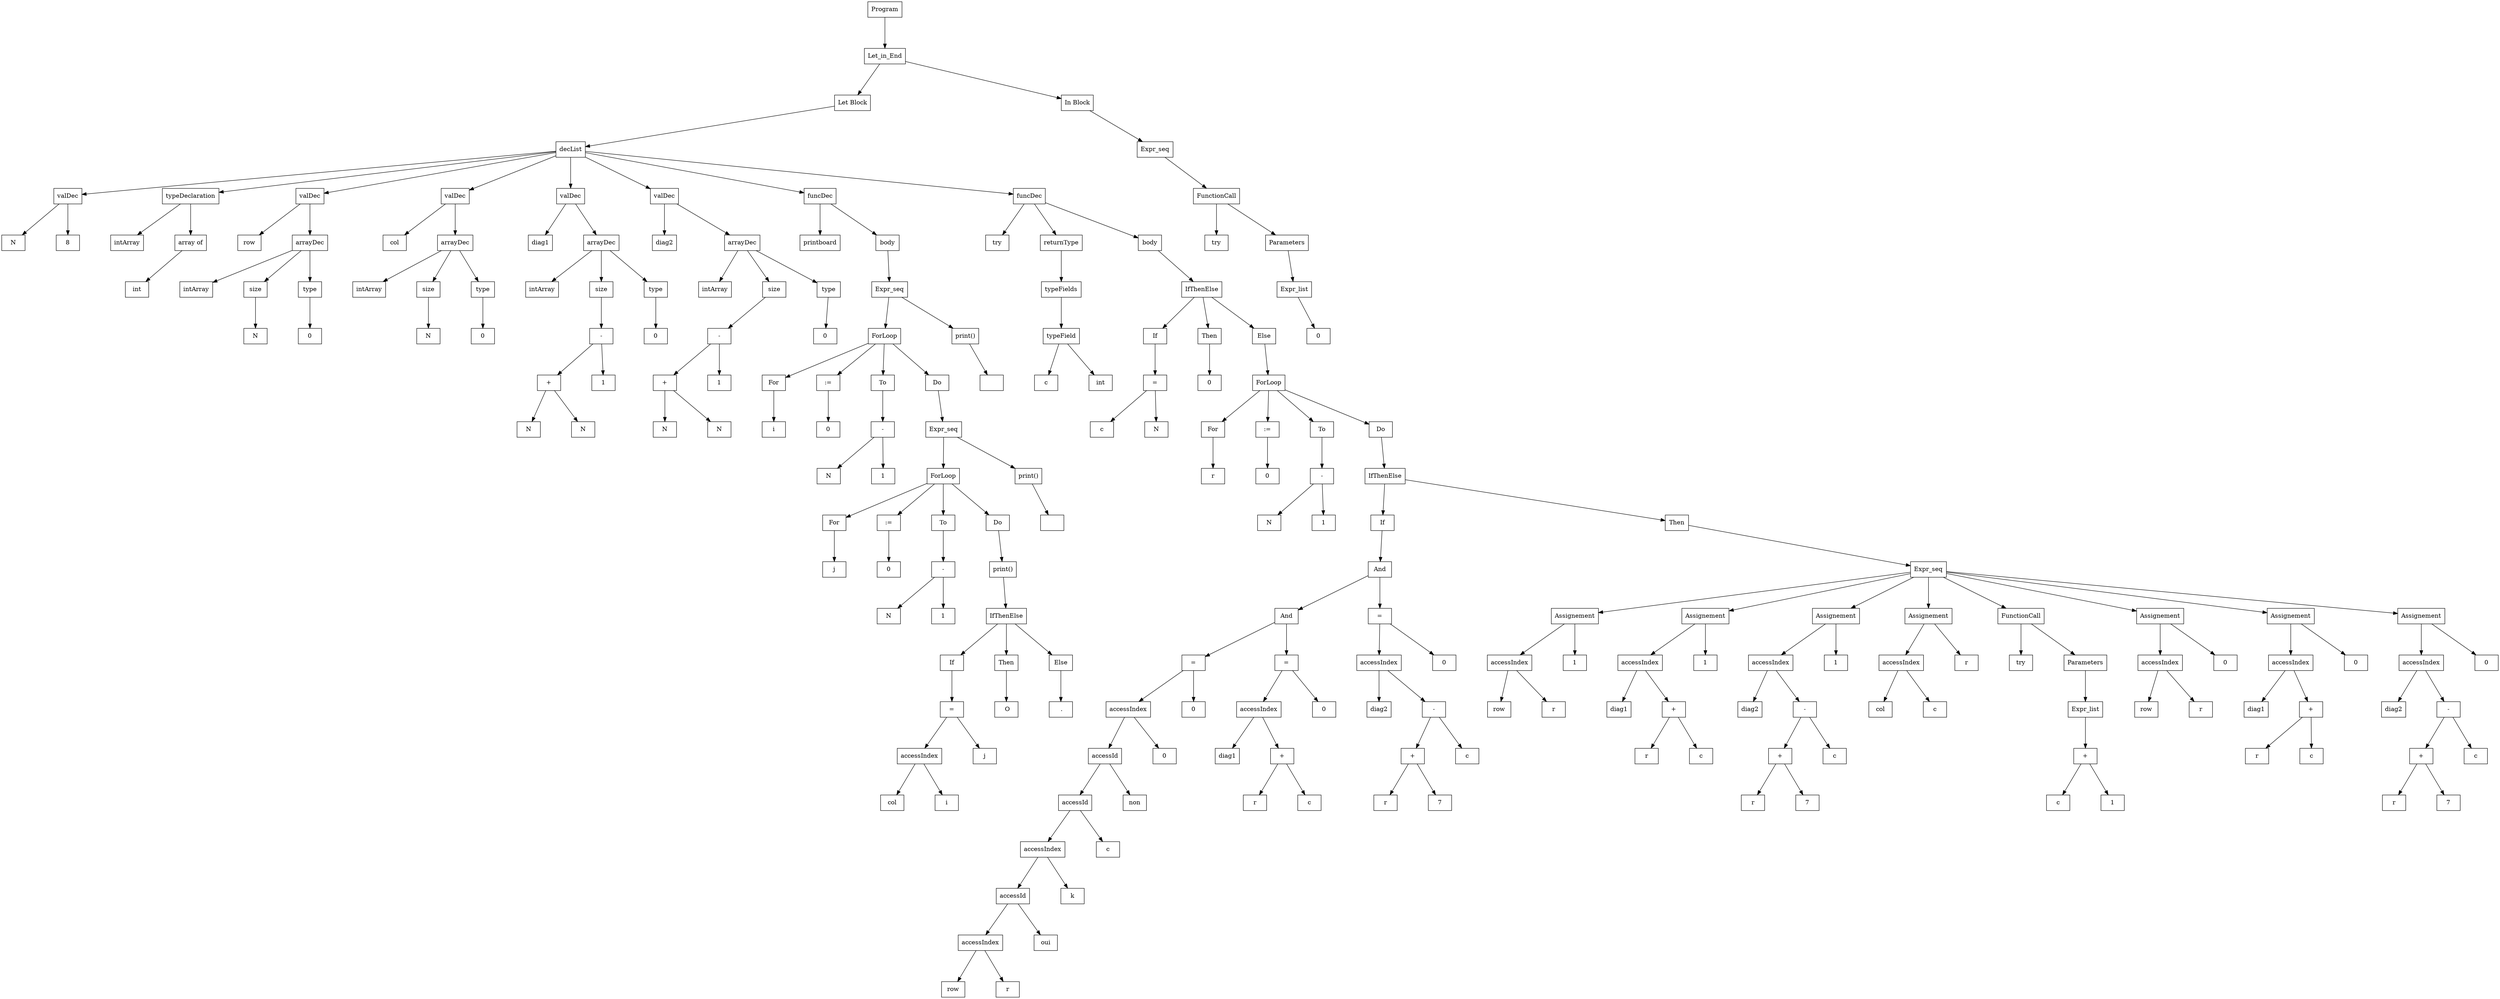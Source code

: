 digraph "ast"{

	nodesep=1;
	ranksep=1;

	N2 [label="Let Block", shape="box"];
	N3 [label="decList", shape="box"];
	N4 [label="valDec", shape="box"];
	N5 [label="N", shape="box"];
	N6 [label="8", shape="box"];
	N7 [label="typeDeclaration", shape="box"];
	N8 [label="intArray", shape="box"];
	N9 [label="array of", shape="box"];
	N10 [label="int", shape="box"];
	N11 [label="valDec", shape="box"];
	N12 [label="row", shape="box"];
	N13 [label="arrayDec", shape="box"];
	N14 [label="intArray", shape="box"];
	N15 [label="N", shape="box"];
	N16 [label="size", shape="box"];
	N17 [label="0", shape="box"];
	N18 [label="type", shape="box"];
	N19 [label="valDec", shape="box"];
	N20 [label="col", shape="box"];
	N21 [label="arrayDec", shape="box"];
	N22 [label="intArray", shape="box"];
	N23 [label="N", shape="box"];
	N24 [label="size", shape="box"];
	N25 [label="0", shape="box"];
	N26 [label="type", shape="box"];
	N27 [label="valDec", shape="box"];
	N28 [label="diag1", shape="box"];
	N29 [label="arrayDec", shape="box"];
	N30 [label="intArray", shape="box"];
	N33 [label="N", shape="box"];
	N34 [label="N", shape="box"];
	N32 [label="+", shape="box"];
	N35 [label="1", shape="box"];
	N31 [label="-", shape="box"];
	N36 [label="size", shape="box"];
	N37 [label="0", shape="box"];
	N38 [label="type", shape="box"];
	N39 [label="valDec", shape="box"];
	N40 [label="diag2", shape="box"];
	N41 [label="arrayDec", shape="box"];
	N42 [label="intArray", shape="box"];
	N45 [label="N", shape="box"];
	N46 [label="N", shape="box"];
	N44 [label="+", shape="box"];
	N47 [label="1", shape="box"];
	N43 [label="-", shape="box"];
	N48 [label="size", shape="box"];
	N49 [label="0", shape="box"];
	N50 [label="type", shape="box"];
	N51 [label="funcDec", shape="box"];
	N52 [label="printboard", shape="box"];
	N53 [label="Expr_seq", shape="box"];
	N59 [label="i", shape="box"];
	N60 [label="0", shape="box"];
	N62 [label="N", shape="box"];
	N63 [label="1", shape="box"];
	N61 [label="-", shape="box"];
	N64 [label="Expr_seq", shape="box"];
	N70 [label="j", shape="box"];
	N71 [label="0", shape="box"];
	N73 [label="N", shape="box"];
	N74 [label="1", shape="box"];
	N72 [label="-", shape="box"];
	N75 [label="print()", shape="box"];
	N76 [label="IfThenElse", shape="box"];
	N77 [label="If", shape="box"];
	N78 [label="Then", shape="box"];
	N81 [label="col", shape="box"];
	N82 [label="i", shape="box"];
	N80 [label="accessIndex", shape="box"];
	N83 [label="j", shape="box"];
	N79 [label="=", shape="box"];
	N84 [label=" O", shape="box"];
	N85 [label="Else", shape="box"];
	N86 [label=" .", shape="box"];
	N65 [label="ForLoop", shape="box"];
	N66 [label="For", shape="box"];
	N67 [label=":=", shape="box"];
	N68 [label="To", shape="box"];
	N69 [label="Do", shape="box"];
	N87 [label="print()", shape="box"];
	N88 [label="\n", shape="box"];
	N54 [label="ForLoop", shape="box"];
	N55 [label="For", shape="box"];
	N56 [label=":=", shape="box"];
	N57 [label="To", shape="box"];
	N58 [label="Do", shape="box"];
	N89 [label="print()", shape="box"];
	N90 [label="\n", shape="box"];
	N91 [label="body", shape="box"];
	N92 [label="funcDec", shape="box"];
	N93 [label="try", shape="box"];
	N94 [label="IfThenElse", shape="box"];
	N95 [label="If", shape="box"];
	N96 [label="Then", shape="box"];
	N98 [label="c", shape="box"];
	N99 [label="N", shape="box"];
	N97 [label="=", shape="box"];
	N100 [label="0", shape="box"];
	N101 [label="Else", shape="box"];
	N107 [label="r", shape="box"];
	N108 [label="0", shape="box"];
	N110 [label="N", shape="box"];
	N111 [label="1", shape="box"];
	N109 [label="-", shape="box"];
	N112 [label="IfThenElse", shape="box"];
	N113 [label="If", shape="box"];
	N114 [label="Then", shape="box"];
	N124 [label="row", shape="box"];
	N125 [label="r", shape="box"];
	N123 [label="accessIndex", shape="box"];
	N126 [label="oui", shape="box"];
	N122 [label="accessId", shape="box"];
	N127 [label="k", shape="box"];
	N121 [label="accessIndex", shape="box"];
	N128 [label="c", shape="box"];
	N120 [label="accessId", shape="box"];
	N129 [label="non", shape="box"];
	N119 [label="accessId", shape="box"];
	N130 [label="0", shape="box"];
	N118 [label="accessIndex", shape="box"];
	N131 [label="0", shape="box"];
	N117 [label="=", shape="box"];
	N134 [label="diag1", shape="box"];
	N136 [label="r", shape="box"];
	N137 [label="c", shape="box"];
	N135 [label="+", shape="box"];
	N133 [label="accessIndex", shape="box"];
	N138 [label="0", shape="box"];
	N132 [label="=", shape="box"];
	N116 [label="And", shape="box"];
	N141 [label="diag2", shape="box"];
	N144 [label="r", shape="box"];
	N145 [label="7", shape="box"];
	N143 [label="+", shape="box"];
	N146 [label="c", shape="box"];
	N142 [label="-", shape="box"];
	N140 [label="accessIndex", shape="box"];
	N147 [label="0", shape="box"];
	N139 [label="=", shape="box"];
	N115 [label="And", shape="box"];
	N148 [label="Expr_seq", shape="box"];
	N149 [label="Assignement", shape="box"];
	N151 [label="row", shape="box"];
	N152 [label="r", shape="box"];
	N150 [label="accessIndex", shape="box"];
	N153 [label="1", shape="box"];
	N154 [label="Assignement", shape="box"];
	N156 [label="diag1", shape="box"];
	N158 [label="r", shape="box"];
	N159 [label="c", shape="box"];
	N157 [label="+", shape="box"];
	N155 [label="accessIndex", shape="box"];
	N160 [label="1", shape="box"];
	N161 [label="Assignement", shape="box"];
	N163 [label="diag2", shape="box"];
	N166 [label="r", shape="box"];
	N167 [label="7", shape="box"];
	N165 [label="+", shape="box"];
	N168 [label="c", shape="box"];
	N164 [label="-", shape="box"];
	N162 [label="accessIndex", shape="box"];
	N169 [label="1", shape="box"];
	N170 [label="Assignement", shape="box"];
	N172 [label="col", shape="box"];
	N173 [label="c", shape="box"];
	N171 [label="accessIndex", shape="box"];
	N174 [label="r", shape="box"];
	N175 [label="FunctionCall", shape="box"];
	N176 [label="try", shape="box"];
	N177 [label="Parameters", shape="box"];
	N178 [label="Expr_list", shape="box"];
	N180 [label="c", shape="box"];
	N181 [label="1", shape="box"];
	N179 [label="+", shape="box"];
	N182 [label="Assignement", shape="box"];
	N184 [label="row", shape="box"];
	N185 [label="r", shape="box"];
	N183 [label="accessIndex", shape="box"];
	N186 [label="0", shape="box"];
	N187 [label="Assignement", shape="box"];
	N189 [label="diag1", shape="box"];
	N191 [label="r", shape="box"];
	N192 [label="c", shape="box"];
	N190 [label="+", shape="box"];
	N188 [label="accessIndex", shape="box"];
	N193 [label="0", shape="box"];
	N194 [label="Assignement", shape="box"];
	N196 [label="diag2", shape="box"];
	N199 [label="r", shape="box"];
	N200 [label="7", shape="box"];
	N198 [label="+", shape="box"];
	N201 [label="c", shape="box"];
	N197 [label="-", shape="box"];
	N195 [label="accessIndex", shape="box"];
	N202 [label="0", shape="box"];
	N102 [label="ForLoop", shape="box"];
	N103 [label="For", shape="box"];
	N104 [label=":=", shape="box"];
	N105 [label="To", shape="box"];
	N106 [label="Do", shape="box"];
	N203 [label="returnType", shape="box"];
	N204 [label="typeFields", shape="box"];
	N205 [label="typeField", shape="box"];
	N206 [label="c", shape="box"];
	N207 [label="int", shape="box"];
	N208 [label="body", shape="box"];
	N1 [label="Let_in_End", shape="box"];
	N209 [label="In Block", shape="box"];
	N210 [label="Expr_seq", shape="box"];
	N211 [label="FunctionCall", shape="box"];
	N212 [label="try", shape="box"];
	N213 [label="Parameters", shape="box"];
	N214 [label="Expr_list", shape="box"];
	N215 [label="0", shape="box"];
	N0 [label="Program", shape="box"];

	N4 -> N5; 
	N4 -> N6; 
	N3 -> N4; 
	N9 -> N10; 
	N7 -> N8; 
	N7 -> N9; 
	N3 -> N7; 
	N13 -> N14; 
	N13 -> N16; 
	N16 -> N15; 
	N13 -> N18; 
	N18 -> N17; 
	N11 -> N12; 
	N11 -> N13; 
	N3 -> N11; 
	N21 -> N22; 
	N21 -> N24; 
	N24 -> N23; 
	N21 -> N26; 
	N26 -> N25; 
	N19 -> N20; 
	N19 -> N21; 
	N3 -> N19; 
	N29 -> N30; 
	N32 -> N34; 
	N32 -> N33; 
	N31 -> N35; 
	N31 -> N32; 
	N29 -> N36; 
	N36 -> N31; 
	N29 -> N38; 
	N38 -> N37; 
	N27 -> N28; 
	N27 -> N29; 
	N3 -> N27; 
	N41 -> N42; 
	N44 -> N46; 
	N44 -> N45; 
	N43 -> N47; 
	N43 -> N44; 
	N41 -> N48; 
	N48 -> N43; 
	N41 -> N50; 
	N50 -> N49; 
	N39 -> N40; 
	N39 -> N41; 
	N3 -> N39; 
	N61 -> N63; 
	N61 -> N62; 
	N72 -> N74; 
	N72 -> N73; 
	N76 -> N77; 
	N76 -> N78; 
	N80 -> N81; 
	N80 -> N82; 
	N79 -> N83; 
	N79 -> N80; 
	N77 -> N79; 
	N78 -> N84; 
	N76 -> N85; 
	N85 -> N86; 
	N75 -> N76; 
	N65 -> N66; 
	N65 -> N67; 
	N65 -> N68; 
	N65 -> N69; 
	N66 -> N70; 
	N67 -> N71; 
	N68 -> N72; 
	N69 -> N75; 
	N64 -> N65; 
	N87 -> N88; 
	N64 -> N87; 
	N54 -> N55; 
	N54 -> N56; 
	N54 -> N57; 
	N54 -> N58; 
	N55 -> N59; 
	N56 -> N60; 
	N57 -> N61; 
	N58 -> N64; 
	N53 -> N54; 
	N89 -> N90; 
	N53 -> N89; 
	N51 -> N52; 
	N51 -> N91; 
	N91 -> N53; 
	N3 -> N51; 
	N94 -> N95; 
	N94 -> N96; 
	N97 -> N99; 
	N97 -> N98; 
	N95 -> N97; 
	N96 -> N100; 
	N94 -> N101; 
	N109 -> N111; 
	N109 -> N110; 
	N112 -> N113; 
	N112 -> N114; 
	N123 -> N124; 
	N123 -> N125; 
	N122 -> N123; 
	N122 -> N126; 
	N121 -> N122; 
	N121 -> N127; 
	N120 -> N121; 
	N120 -> N128; 
	N119 -> N120; 
	N119 -> N129; 
	N118 -> N119; 
	N118 -> N130; 
	N117 -> N131; 
	N117 -> N118; 
	N135 -> N137; 
	N135 -> N136; 
	N133 -> N134; 
	N133 -> N135; 
	N132 -> N138; 
	N132 -> N133; 
	N116 -> N132; 
	N116 -> N117; 
	N143 -> N145; 
	N143 -> N144; 
	N142 -> N146; 
	N142 -> N143; 
	N140 -> N141; 
	N140 -> N142; 
	N139 -> N147; 
	N139 -> N140; 
	N115 -> N139; 
	N115 -> N116; 
	N113 -> N115; 
	N150 -> N151; 
	N150 -> N152; 
	N149 -> N150; 
	N149 -> N153; 
	N148 -> N149; 
	N157 -> N159; 
	N157 -> N158; 
	N155 -> N156; 
	N155 -> N157; 
	N154 -> N155; 
	N154 -> N160; 
	N148 -> N154; 
	N165 -> N167; 
	N165 -> N166; 
	N164 -> N168; 
	N164 -> N165; 
	N162 -> N163; 
	N162 -> N164; 
	N161 -> N162; 
	N161 -> N169; 
	N148 -> N161; 
	N171 -> N172; 
	N171 -> N173; 
	N170 -> N171; 
	N170 -> N174; 
	N148 -> N170; 
	N175 -> N176; 
	N175 -> N177; 
	N179 -> N181; 
	N179 -> N180; 
	N178 -> N179; 
	N177 -> N178; 
	N148 -> N175; 
	N183 -> N184; 
	N183 -> N185; 
	N182 -> N183; 
	N182 -> N186; 
	N148 -> N182; 
	N190 -> N192; 
	N190 -> N191; 
	N188 -> N189; 
	N188 -> N190; 
	N187 -> N188; 
	N187 -> N193; 
	N148 -> N187; 
	N198 -> N200; 
	N198 -> N199; 
	N197 -> N201; 
	N197 -> N198; 
	N195 -> N196; 
	N195 -> N197; 
	N194 -> N195; 
	N194 -> N202; 
	N148 -> N194; 
	N114 -> N148; 
	N102 -> N103; 
	N102 -> N104; 
	N102 -> N105; 
	N102 -> N106; 
	N103 -> N107; 
	N104 -> N108; 
	N105 -> N109; 
	N106 -> N112; 
	N101 -> N102; 
	N92 -> N93; 
	N92 -> N203; 
	N205 -> N206; 
	N205 -> N207; 
	N204 -> N205; 
	N203 -> N204; 
	N92 -> N208; 
	N208 -> N94; 
	N3 -> N92; 
	N1 -> N2; 
	N2 -> N3; 
	N1 -> N209; 
	N211 -> N212; 
	N211 -> N213; 
	N214 -> N215; 
	N213 -> N214; 
	N210 -> N211; 
	N209 -> N210; 
	N0 -> N1; 
}